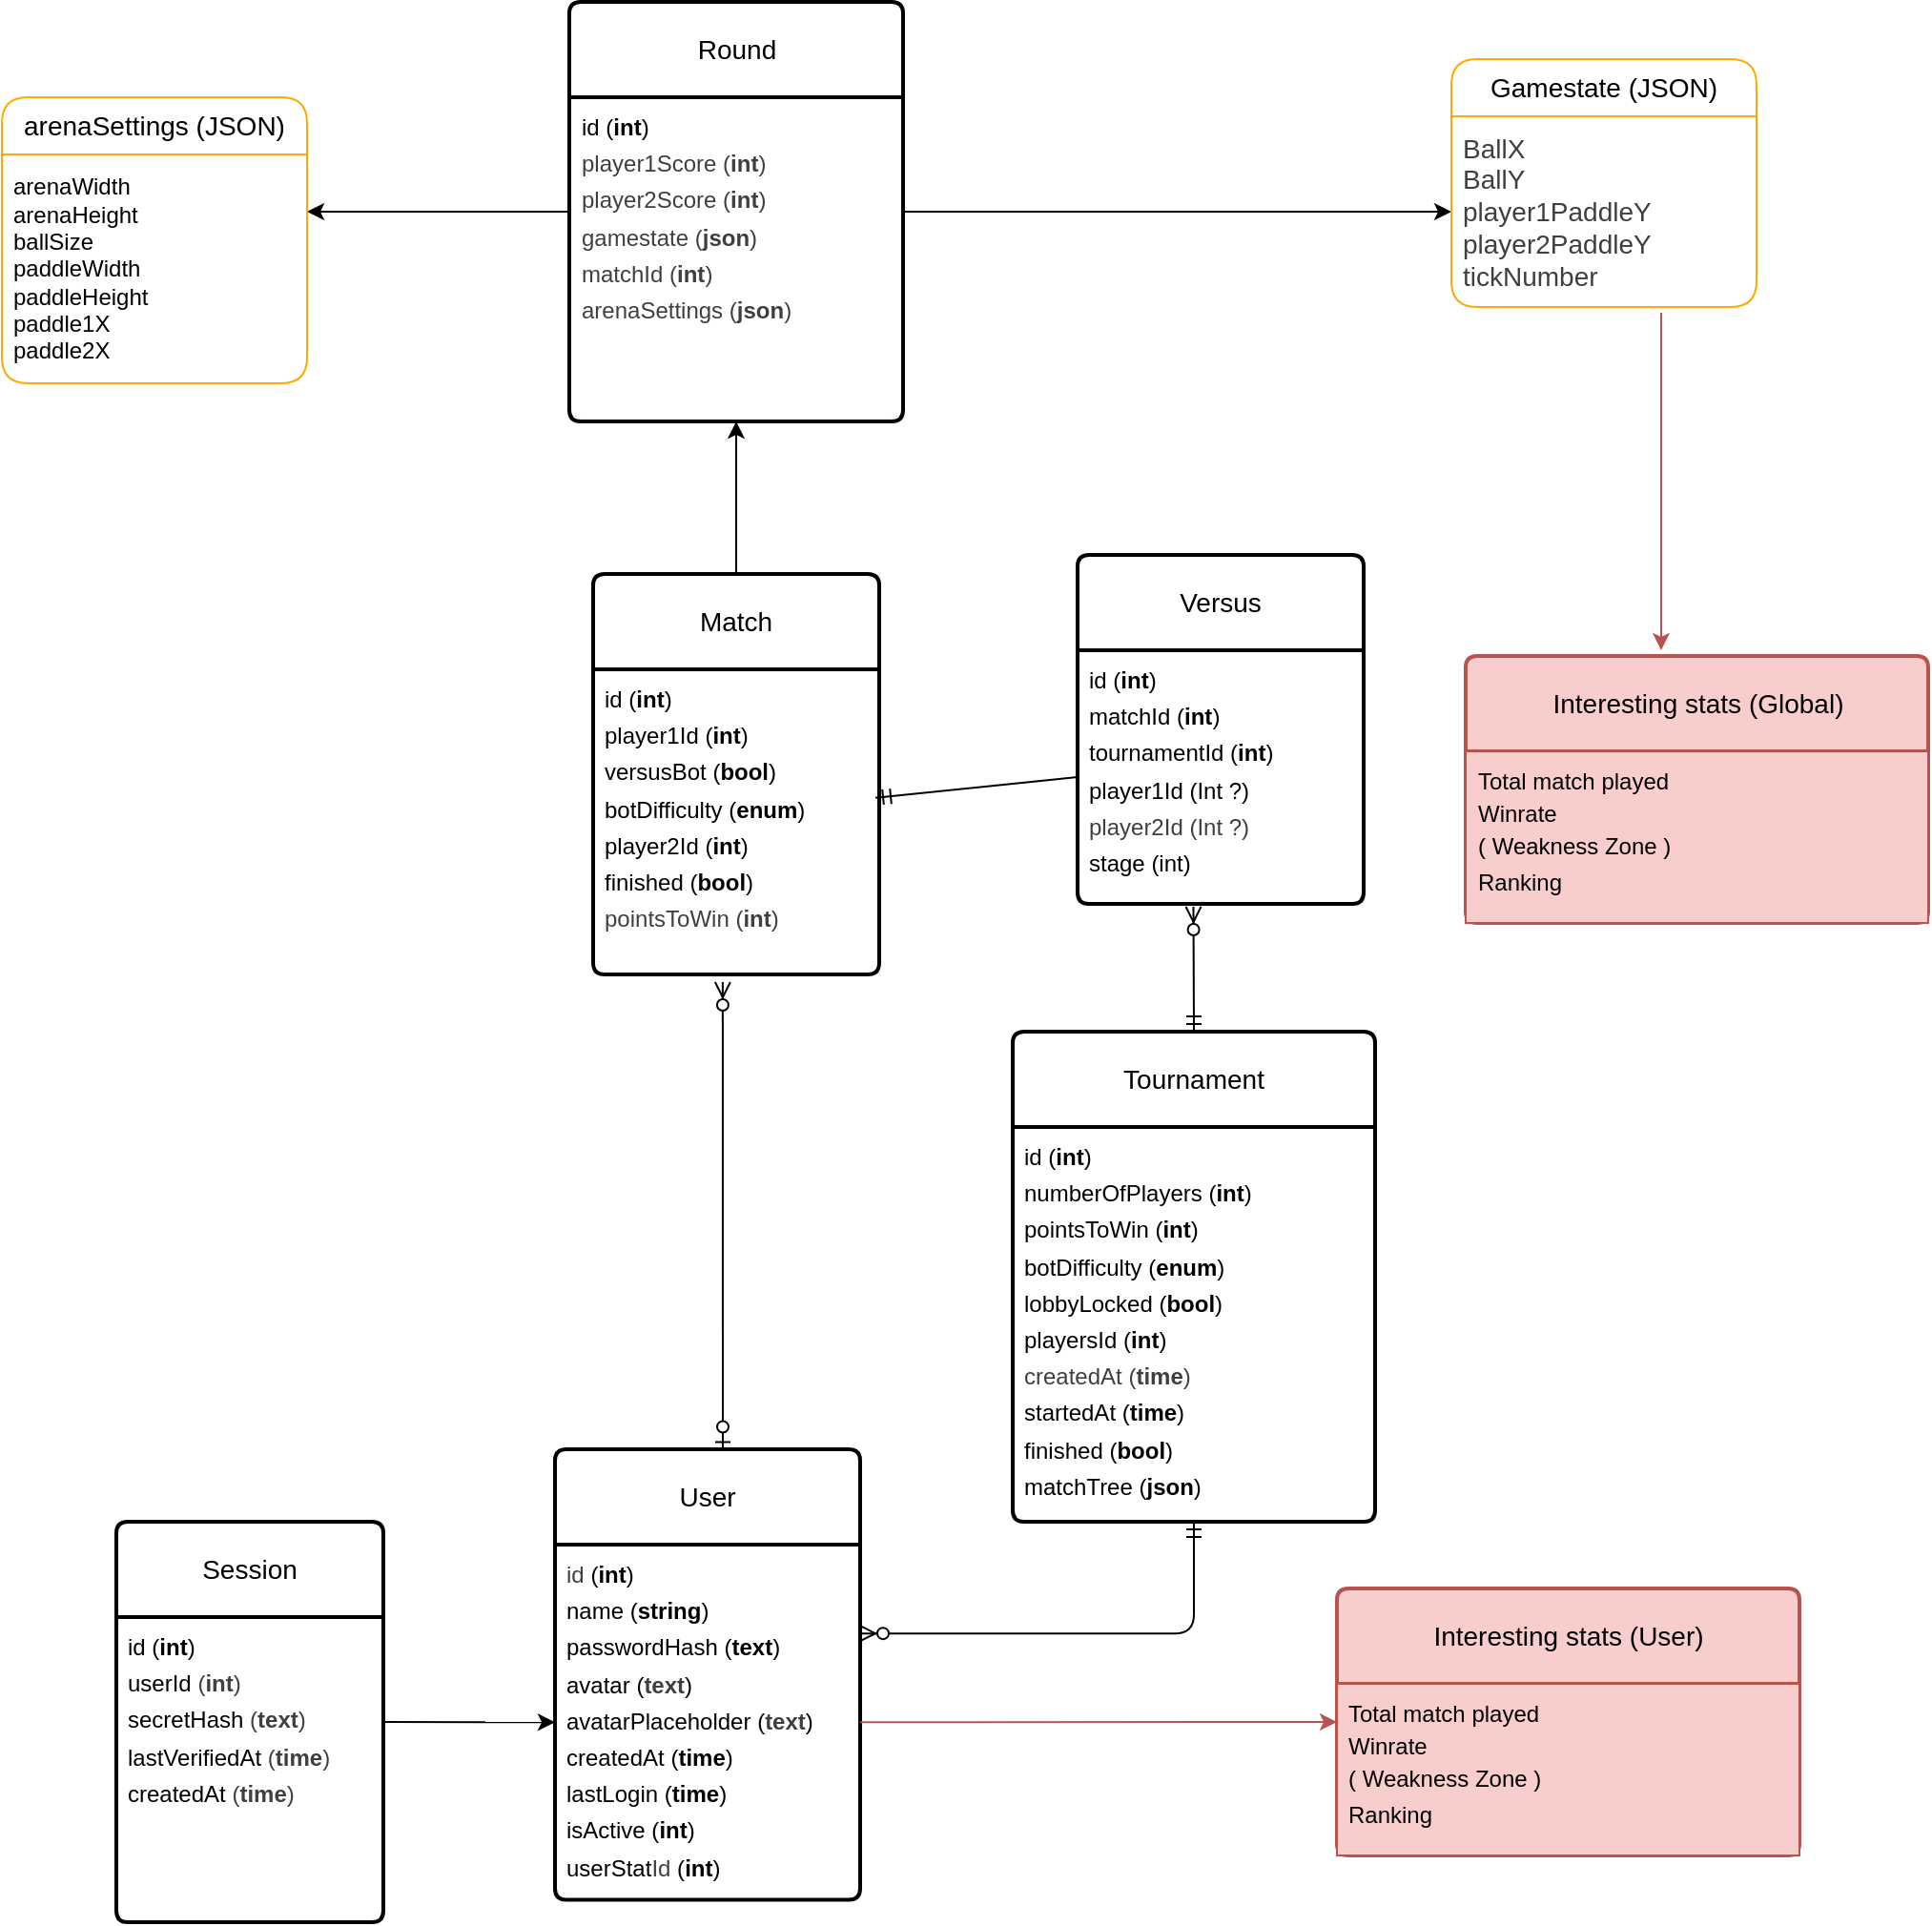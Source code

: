 <mxfile>
    <diagram id="pWp0sPiNbcPrfPBrc36k" name="Page-1">
        <mxGraphModel dx="1216" dy="1637" grid="1" gridSize="10" guides="1" tooltips="1" connect="1" arrows="1" fold="1" page="1" pageScale="1" pageWidth="850" pageHeight="1100" math="0" shadow="0">
            <root>
                <mxCell id="0"/>
                <mxCell id="1" parent="0"/>
                <mxCell id="6" value="User" style="swimlane;childLayout=stackLayout;horizontal=1;startSize=50;horizontalStack=0;rounded=1;fontSize=14;fontStyle=0;strokeWidth=2;resizeParent=0;resizeLast=1;shadow=0;dashed=0;align=center;arcSize=4;whiteSpace=wrap;html=1;" parent="1" vertex="1">
                    <mxGeometry x="-140" y="99" width="160" height="236.25" as="geometry"/>
                </mxCell>
                <mxCell id="7" value="&lt;font style=&quot;line-height: 160%; color: rgb(0, 0, 0);&quot;&gt;&lt;span style=&quot;color: rgb(63, 63, 63);&quot;&gt;id&lt;/span&gt;&amp;nbsp;&lt;font style=&quot;&quot;&gt;(&lt;b&gt;int&lt;/b&gt;)&lt;/font&gt;&lt;/font&gt;&lt;div style=&quot;line-height: 160%;&quot;&gt;&lt;font style=&quot;color: rgb(0, 0, 0);&quot;&gt;&lt;font&gt;name &lt;font&gt;(&lt;b&gt;string&lt;/b&gt;)&lt;/font&gt;&lt;br&gt;passwordHash&amp;nbsp;&lt;/font&gt;&lt;span&gt;(&lt;/span&gt;&lt;span&gt;&lt;b&gt;text&lt;/b&gt;)&lt;/span&gt;&lt;/font&gt;&lt;div&gt;&lt;font style=&quot;color: rgb(0, 0, 0);&quot;&gt;&lt;font&gt;avatar &lt;font&gt;(&lt;/font&gt;&lt;/font&gt;&lt;b style=&quot;color: rgb(63, 63, 63);&quot;&gt;text&lt;/b&gt;&lt;span style=&quot;background-color: transparent;&quot;&gt;&lt;font&gt;)&lt;/font&gt;&lt;/span&gt;&lt;/font&gt;&lt;/div&gt;&lt;div&gt;&lt;font style=&quot;color: rgb(0, 0, 0);&quot;&gt;&lt;font&gt;avatarPlaceholder&amp;nbsp;&lt;/font&gt;&lt;font&gt;&lt;font style=&quot;background-color: transparent; scrollbar-color: light-dark(#e2e2e2, #4b4b4b)&lt;br/&gt;&#x9;&#x9;&#x9;&#x9;&#x9;light-dark(#fbfbfb, var(--dark-panel-color));&quot;&gt;(&lt;/font&gt;&lt;span style=&quot;background-color: transparent; scrollbar-color: light-dark(#e2e2e2, #4b4b4b)&lt;br/&gt;&#x9;&#x9;&#x9;&#x9;&#x9;light-dark(#fbfbfb, var(--dark-panel-color));&quot;&gt;&lt;b style=&quot;color: rgb(63, 63, 63);&quot;&gt;text&lt;/b&gt;)&lt;/span&gt;&lt;/font&gt;&lt;/font&gt;&lt;/div&gt;&lt;div&gt;&lt;font style=&quot;color: rgb(0, 0, 0);&quot;&gt;createdAt (&lt;b&gt;time&lt;/b&gt;)&lt;/font&gt;&lt;/div&gt;&lt;div&gt;&lt;font style=&quot;color: rgb(0, 0, 0);&quot;&gt;lastLogin (&lt;b style=&quot;&quot;&gt;time&lt;/b&gt;)&lt;/font&gt;&lt;/div&gt;&lt;div&gt;&lt;font style=&quot;color: rgb(0, 0, 0);&quot;&gt;isActive (&lt;b&gt;int&lt;/b&gt;)&lt;/font&gt;&lt;/div&gt;&lt;div&gt;&lt;span style=&quot;background-color: transparent;&quot;&gt;userStat&lt;/span&gt;&lt;span style=&quot;color: rgb(63, 63, 63);&quot;&gt;Id&lt;/span&gt;&lt;span style=&quot;background-color: transparent;&quot;&gt;&amp;nbsp;(&lt;b&gt;int&lt;/b&gt;)&lt;/span&gt;&lt;/div&gt;&lt;/div&gt;" style="align=left;strokeColor=none;fillColor=none;spacingLeft=4;fontSize=12;verticalAlign=top;resizable=0;rotatable=0;part=1;html=1;" parent="6" vertex="1">
                    <mxGeometry y="50" width="160" height="186.25" as="geometry"/>
                </mxCell>
                <mxCell id="64" style="edgeStyle=none;html=1;entryX=0;entryY=0.5;entryDx=0;entryDy=0;" parent="1" source="15" target="7" edge="1">
                    <mxGeometry relative="1" as="geometry"/>
                </mxCell>
                <mxCell id="15" value="Session" style="swimlane;childLayout=stackLayout;horizontal=1;startSize=50;horizontalStack=0;rounded=1;fontSize=14;fontStyle=0;strokeWidth=2;resizeParent=0;resizeLast=1;shadow=0;dashed=0;align=center;arcSize=4;whiteSpace=wrap;html=1;" parent="1" vertex="1">
                    <mxGeometry x="-370" y="137" width="140" height="210" as="geometry"/>
                </mxCell>
                <mxCell id="16" value="&lt;font style=&quot;line-height: 160%;&quot;&gt;id (&lt;b&gt;int&lt;/b&gt;)&lt;/font&gt;&lt;div style=&quot;line-height: 160%;&quot;&gt;userId&amp;nbsp;&lt;span style=&quot;background-color: transparent; color: rgb(63, 63, 63);&quot;&gt;(&lt;/span&gt;&lt;b style=&quot;background-color: transparent; color: rgb(63, 63, 63); scrollbar-color: light-dark(#e2e2e2, #4b4b4b)&lt;br/&gt;&#x9;&#x9;&#x9;&#x9;&#x9;light-dark(#fbfbfb, var(--dark-panel-color));&quot;&gt;int&lt;/b&gt;&lt;span style=&quot;background-color: transparent; color: rgb(63, 63, 63);&quot;&gt;)&lt;/span&gt;&lt;/div&gt;&lt;div style=&quot;line-height: 160%;&quot;&gt;&lt;font&gt;secretHash&amp;nbsp;&lt;/font&gt;&lt;span style=&quot;color: rgb(63, 63, 63);&quot;&gt;(&lt;/span&gt;&lt;span style=&quot;color: rgb(63, 63, 63);&quot;&gt;&lt;b style=&quot;color: rgb(63, 63, 63);&quot;&gt;text&lt;/b&gt;)&lt;/span&gt;&lt;div&gt;lastVerifiedAt&amp;nbsp;&lt;span style=&quot;background-color: transparent; scrollbar-color: light-dark(#e2e2e2, #4b4b4b)&lt;br/&gt;&#x9;&#x9;&#x9;&#x9;&#x9;light-dark(#fbfbfb, var(--dark-panel-color)); color: rgb(63, 63, 63);&quot;&gt;(&lt;b&gt;time&lt;/b&gt;&lt;/span&gt;&lt;span style=&quot;background-color: transparent; scrollbar-color: light-dark(#e2e2e2, #4b4b4b)&lt;br/&gt;&#x9;&#x9;&#x9;&#x9;&#x9;light-dark(#fbfbfb, var(--dark-panel-color)); color: rgb(63, 63, 63);&quot;&gt;)&lt;/span&gt;&lt;/div&gt;&lt;div&gt;createdAt&amp;nbsp;&lt;span style=&quot;color: rgb(63, 63, 63); background-color: transparent; scrollbar-color: light-dark(#e2e2e2, #4b4b4b)&lt;br/&gt;&#x9;&#x9;&#x9;&#x9;&#x9;light-dark(#fbfbfb, var(--dark-panel-color));&quot;&gt;(&lt;b style=&quot;scrollbar-color: light-dark(#e2e2e2, #4b4b4b)&lt;br/&gt;&#x9;&#x9;&#x9;&#x9;&#x9;light-dark(#fbfbfb, var(--dark-panel-color));&quot;&gt;time&lt;/b&gt;&lt;/span&gt;&lt;span style=&quot;color: rgb(63, 63, 63); background-color: transparent; scrollbar-color: light-dark(#e2e2e2, #4b4b4b)&lt;br/&gt;&#x9;&#x9;&#x9;&#x9;&#x9;light-dark(#fbfbfb, var(--dark-panel-color));&quot;&gt;)&lt;/span&gt;&lt;/div&gt;&lt;/div&gt;" style="align=left;strokeColor=none;fillColor=none;spacingLeft=4;fontSize=12;verticalAlign=top;resizable=0;rotatable=0;part=1;html=1;" parent="15" vertex="1">
                    <mxGeometry y="50" width="140" height="160" as="geometry"/>
                </mxCell>
                <mxCell id="62" value="" style="edgeStyle=none;html=1;fillColor=#f8cecc;strokeColor=#b85450;" parent="1" edge="1">
                    <mxGeometry relative="1" as="geometry">
                        <mxPoint x="440" y="-497" as="sourcePoint"/>
                        <mxPoint x="440" y="-320" as="targetPoint"/>
                    </mxGeometry>
                </mxCell>
                <mxCell id="93" value="" style="edgeStyle=none;html=1;" parent="1" source="54" target="91" edge="1">
                    <mxGeometry relative="1" as="geometry"/>
                </mxCell>
                <mxCell id="54" value="Match" style="swimlane;childLayout=stackLayout;horizontal=1;startSize=50;horizontalStack=0;rounded=1;fontSize=14;fontStyle=0;strokeWidth=2;resizeParent=0;resizeLast=1;shadow=0;dashed=0;align=center;arcSize=4;whiteSpace=wrap;html=1;" parent="1" vertex="1">
                    <mxGeometry x="-120" y="-360" width="150" height="210" as="geometry"/>
                </mxCell>
                <mxCell id="55" value="&lt;font style=&quot;line-height: 160%;&quot;&gt;id (&lt;b&gt;int&lt;/b&gt;)&lt;/font&gt;&lt;div style=&quot;line-height: 160%;&quot;&gt;player1Id (&lt;b&gt;int&lt;/b&gt;)&lt;/div&gt;&lt;div style=&quot;line-height: 160%;&quot;&gt;versusBot (&lt;b&gt;bool&lt;/b&gt;)&lt;/div&gt;&lt;div style=&quot;line-height: 160%;&quot;&gt;botDifficulty (&lt;b&gt;enum&lt;/b&gt;)&lt;/div&gt;&lt;div style=&quot;line-height: 160%;&quot;&gt;player2Id (&lt;b&gt;int&lt;/b&gt;)&lt;/div&gt;&lt;div style=&quot;line-height: 160%;&quot;&gt;&lt;span style=&quot;background-color: transparent;&quot;&gt;finished (&lt;/span&gt;&lt;b style=&quot;background-color: transparent;&quot;&gt;bool&lt;/b&gt;&lt;span style=&quot;background-color: transparent;&quot;&gt;)&lt;/span&gt;&lt;/div&gt;&lt;div style=&quot;line-height: 160%;&quot;&gt;&lt;span style=&quot;color: rgb(63, 63, 63);&quot;&gt;pointsToWin (&lt;/span&gt;&lt;b style=&quot;color: rgb(63, 63, 63);&quot;&gt;int&lt;/b&gt;&lt;span style=&quot;color: rgb(63, 63, 63);&quot;&gt;)&lt;/span&gt;&lt;span style=&quot;background-color: transparent;&quot;&gt;&lt;/span&gt;&lt;/div&gt;" style="align=left;strokeColor=none;fillColor=none;spacingLeft=4;fontSize=12;verticalAlign=top;resizable=0;rotatable=0;part=1;html=1;" parent="54" vertex="1">
                    <mxGeometry y="50" width="150" height="160" as="geometry"/>
                </mxCell>
                <mxCell id="60" value="Interesting stats (Global)" style="swimlane;childLayout=stackLayout;horizontal=1;startSize=50;horizontalStack=0;rounded=1;fontSize=14;fontStyle=0;strokeWidth=2;resizeParent=0;resizeLast=1;shadow=0;dashed=0;align=center;arcSize=4;whiteSpace=wrap;html=1;fillColor=#f8cecc;strokeColor=#b85450;" parent="1" vertex="1">
                    <mxGeometry x="337.5" y="-317" width="242.5" height="140" as="geometry">
                        <mxRectangle x="190" y="420" width="70" height="50" as="alternateBounds"/>
                    </mxGeometry>
                </mxCell>
                <mxCell id="61" value="&lt;div style=&quot;line-height: 160%;&quot;&gt;&lt;span&gt;&lt;font&gt;Total match played&lt;/font&gt;&lt;/span&gt;&lt;/div&gt;&lt;font&gt;Winrate&lt;/font&gt;&lt;div style=&quot;line-height: 160%;&quot;&gt;&lt;font&gt;( Weakness Zone )&lt;/font&gt;&lt;/div&gt;&lt;div style=&quot;line-height: 160%;&quot;&gt;&lt;font&gt;Ranking&lt;/font&gt;&lt;/div&gt;" style="align=left;strokeColor=#b85450;fillColor=#f8cecc;spacingLeft=4;fontSize=12;verticalAlign=top;resizable=0;rotatable=0;part=1;html=1;" parent="60" vertex="1">
                    <mxGeometry y="50" width="242.5" height="90" as="geometry"/>
                </mxCell>
                <mxCell id="70" value="" style="fontSize=12;html=1;endArrow=ERzeroToMany;startArrow=ERzeroToOne;entryX=0.453;entryY=1.025;entryDx=0;entryDy=0;entryPerimeter=0;exitX=0.55;exitY=0.001;exitDx=0;exitDy=0;exitPerimeter=0;" parent="1" source="6" target="55" edge="1">
                    <mxGeometry width="100" height="100" relative="1" as="geometry">
                        <mxPoint x="40" y="220" as="sourcePoint"/>
                        <mxPoint x="140" y="120" as="targetPoint"/>
                    </mxGeometry>
                </mxCell>
                <mxCell id="71" value="Tournament" style="swimlane;childLayout=stackLayout;horizontal=1;startSize=50;horizontalStack=0;rounded=1;fontSize=14;fontStyle=0;strokeWidth=2;resizeParent=0;resizeLast=1;shadow=0;dashed=0;align=center;arcSize=4;whiteSpace=wrap;html=1;" parent="1" vertex="1">
                    <mxGeometry x="100" y="-120" width="190" height="257" as="geometry"/>
                </mxCell>
                <mxCell id="72" value="id (&lt;b style=&quot;line-height: 160%;&quot;&gt;int&lt;/b&gt;)&lt;div style=&quot;line-height: 160%;&quot;&gt;numberOfPlayers (&lt;b&gt;int&lt;/b&gt;)&lt;/div&gt;&lt;div style=&quot;line-height: 160%;&quot;&gt;pointsToWin (&lt;b&gt;int&lt;/b&gt;)&lt;/div&gt;&lt;div style=&quot;line-height: 160%;&quot;&gt;botDifficulty (&lt;b&gt;enum&lt;/b&gt;)&lt;/div&gt;&lt;div style=&quot;line-height: 160%;&quot;&gt;lobbyLocked (&lt;b&gt;bool&lt;/b&gt;)&lt;/div&gt;&lt;div style=&quot;line-height: 160%;&quot;&gt;playersId (&lt;b&gt;int&lt;/b&gt;)&lt;/div&gt;&lt;div style=&quot;line-height: 160%;&quot;&gt;&lt;span style=&quot;color: rgb(63, 63, 63);&quot;&gt;createdAt (&lt;/span&gt;&lt;b style=&quot;color: rgb(63, 63, 63);&quot;&gt;time&lt;/b&gt;&lt;span style=&quot;color: rgb(63, 63, 63);&quot;&gt;)&lt;/span&gt;&lt;/div&gt;&lt;div style=&quot;line-height: 160%;&quot;&gt;startedAt (&lt;b&gt;time&lt;/b&gt;)&lt;/div&gt;&lt;div style=&quot;line-height: 160%;&quot;&gt;finished (&lt;b&gt;bool&lt;/b&gt;)&lt;/div&gt;&lt;div style=&quot;line-height: 160%;&quot;&gt;matchTree (&lt;b&gt;json&lt;/b&gt;)&lt;/div&gt;" style="align=left;strokeColor=none;fillColor=none;spacingLeft=4;fontSize=12;verticalAlign=top;resizable=0;rotatable=0;part=1;html=1;" parent="71" vertex="1">
                    <mxGeometry y="50" width="190" height="207" as="geometry"/>
                </mxCell>
                <mxCell id="79" value="" style="edgeStyle=orthogonalEdgeStyle;fontSize=12;html=1;endArrow=ERzeroToMany;startArrow=ERmandOne;exitX=0.5;exitY=1;exitDx=0;exitDy=0;entryX=1;entryY=0.25;entryDx=0;entryDy=0;" parent="1" source="72" target="7" edge="1">
                    <mxGeometry width="100" height="100" relative="1" as="geometry">
                        <mxPoint x="330" y="260" as="sourcePoint"/>
                        <mxPoint x="430" y="160" as="targetPoint"/>
                    </mxGeometry>
                </mxCell>
                <mxCell id="80" value="" style="fontSize=12;html=1;endArrow=ERzeroToMany;startArrow=ERmandOne;exitX=0.5;exitY=0;exitDx=0;exitDy=0;entryX=0.405;entryY=1.011;entryDx=0;entryDy=0;entryPerimeter=0;" parent="1" source="71" target="107" edge="1">
                    <mxGeometry width="100" height="100" relative="1" as="geometry">
                        <mxPoint x="290" y="260" as="sourcePoint"/>
                        <mxPoint x="390" y="160" as="targetPoint"/>
                    </mxGeometry>
                </mxCell>
                <mxCell id="102" value="" style="edgeStyle=none;html=1;entryX=0;entryY=0.5;entryDx=0;entryDy=0;" parent="1" source="91" target="124" edge="1">
                    <mxGeometry relative="1" as="geometry">
                        <mxPoint x="220" y="-550.0" as="targetPoint"/>
                    </mxGeometry>
                </mxCell>
                <mxCell id="114" value="" style="edgeStyle=none;html=1;" parent="1" source="91" edge="1">
                    <mxGeometry relative="1" as="geometry">
                        <mxPoint x="-270" y="-550" as="targetPoint"/>
                    </mxGeometry>
                </mxCell>
                <mxCell id="91" value="Round" style="swimlane;childLayout=stackLayout;horizontal=1;startSize=50;horizontalStack=0;rounded=1;fontSize=14;fontStyle=0;strokeWidth=2;resizeParent=0;resizeLast=1;shadow=0;dashed=0;align=center;arcSize=4;whiteSpace=wrap;html=1;" parent="1" vertex="1">
                    <mxGeometry x="-132.5" y="-660" width="175" height="220" as="geometry"/>
                </mxCell>
                <mxCell id="92" value="&lt;div style=&quot;line-height: 160%;&quot;&gt;id (&lt;b&gt;int&lt;/b&gt;)&lt;div&gt;&lt;div style=&quot;color: rgb(63, 63, 63);&quot;&gt;player1Score (&lt;b&gt;int&lt;/b&gt;)&lt;/div&gt;&lt;div style=&quot;color: rgb(63, 63, 63);&quot;&gt;player2Score (&lt;b&gt;int&lt;/b&gt;)&lt;/div&gt;&lt;/div&gt;&lt;div style=&quot;color: rgb(63, 63, 63);&quot;&gt;gamestate (&lt;b&gt;json&lt;/b&gt;)&lt;/div&gt;&lt;div style=&quot;color: rgb(63, 63, 63);&quot;&gt;&lt;span style=&quot;color: rgb(63, 63, 63);&quot;&gt;matchId (&lt;/span&gt;&lt;b style=&quot;color: rgb(63, 63, 63);&quot;&gt;int&lt;/b&gt;&lt;span style=&quot;color: rgb(63, 63, 63);&quot;&gt;)&lt;/span&gt;&lt;/div&gt;&lt;div style=&quot;color: rgb(63, 63, 63);&quot;&gt;&lt;span style=&quot;color: rgb(63, 63, 63);&quot;&gt;arenaSettings (&lt;b&gt;json&lt;/b&gt;)&lt;/span&gt;&lt;/div&gt;&lt;/div&gt;" style="align=left;strokeColor=none;fillColor=none;spacingLeft=4;fontSize=12;verticalAlign=top;resizable=0;rotatable=0;part=1;html=1;" parent="91" vertex="1">
                    <mxGeometry y="50" width="175" height="170" as="geometry"/>
                </mxCell>
                <mxCell id="106" value="Versus" style="swimlane;childLayout=stackLayout;horizontal=1;startSize=50;horizontalStack=0;rounded=1;fontSize=14;fontStyle=0;strokeWidth=2;resizeParent=0;resizeLast=1;shadow=0;dashed=0;align=center;arcSize=4;whiteSpace=wrap;html=1;" parent="1" vertex="1">
                    <mxGeometry x="134" y="-370" width="150" height="183" as="geometry"/>
                </mxCell>
                <mxCell id="107" value="&lt;font style=&quot;line-height: 160%;&quot;&gt;id (&lt;b&gt;int&lt;/b&gt;)&lt;/font&gt;&lt;div style=&quot;line-height: 160%;&quot;&gt;matchId (&lt;b&gt;int&lt;/b&gt;)&lt;/div&gt;&lt;div style=&quot;line-height: 160%;&quot;&gt;tournamentId (&lt;b&gt;int&lt;/b&gt;&lt;span style=&quot;background-color: transparent;&quot;&gt;)&lt;/span&gt;&lt;/div&gt;&lt;div style=&quot;line-height: 160%;&quot;&gt;&lt;span style=&quot;background-color: transparent;&quot;&gt;player1Id (Int ?)&lt;/span&gt;&lt;/div&gt;&lt;div style=&quot;line-height: 160%;&quot;&gt;&lt;span style=&quot;color: rgb(63, 63, 63);&quot;&gt;player2Id (Int ?)&lt;/span&gt;&lt;span style=&quot;background-color: transparent;&quot;&gt;&lt;/span&gt;&lt;/div&gt;&lt;div style=&quot;line-height: 160%;&quot;&gt;&lt;span style=&quot;background-color: transparent;&quot;&gt;stage (int)&lt;/span&gt;&lt;/div&gt;" style="align=left;strokeColor=none;fillColor=none;spacingLeft=4;fontSize=12;verticalAlign=top;resizable=0;rotatable=0;part=1;html=1;" parent="106" vertex="1">
                    <mxGeometry y="50" width="150" height="133" as="geometry"/>
                </mxCell>
                <mxCell id="110" value="" style="fontSize=12;html=1;endArrow=ERmandOne;entryX=0.987;entryY=0.421;entryDx=0;entryDy=0;entryPerimeter=0;exitX=0;exitY=0.5;exitDx=0;exitDy=0;" parent="1" target="55" edge="1" source="107">
                    <mxGeometry width="100" height="100" relative="1" as="geometry">
                        <mxPoint x="129" y="-254" as="sourcePoint"/>
                        <mxPoint x="260" y="-180" as="targetPoint"/>
                    </mxGeometry>
                </mxCell>
                <mxCell id="117" value="&lt;span style=&quot;color: rgb(0, 0, 0); font-size: 14px;&quot;&gt;arenaSettings (JSON)&lt;/span&gt;" style="swimlane;fontStyle=0;childLayout=stackLayout;horizontal=1;startSize=30;horizontalStack=0;resizeParent=1;resizeParentMax=0;resizeLast=0;collapsible=1;marginBottom=0;whiteSpace=wrap;html=1;rounded=1;shadow=0;glass=0;swimlaneLine=1;strokeColor=#FFAA00;" parent="1" vertex="1">
                    <mxGeometry x="-430" y="-610" width="160" height="150" as="geometry"/>
                </mxCell>
                <mxCell id="120" value="&lt;span style=&quot;color: rgb(0, 0, 0); text-wrap-mode: nowrap;&quot;&gt;arenaWidth&lt;/span&gt;&lt;div style=&quot;text-wrap-mode: nowrap;&quot;&gt;arenaHeight&lt;/div&gt;&lt;div style=&quot;text-wrap-mode: nowrap;&quot;&gt;ballSize&lt;/div&gt;&lt;div style=&quot;text-wrap-mode: nowrap;&quot;&gt;paddleWidth&lt;/div&gt;&lt;div style=&quot;text-wrap-mode: nowrap;&quot;&gt;paddleHeight&lt;/div&gt;&lt;div style=&quot;text-wrap-mode: nowrap;&quot;&gt;paddle1X&lt;/div&gt;&lt;div style=&quot;text-wrap-mode: nowrap;&quot;&gt;paddle2X&lt;/div&gt;" style="text;strokeColor=none;fillColor=none;align=left;verticalAlign=middle;spacingLeft=4;spacingRight=4;overflow=hidden;points=[[0,0.5],[1,0.5]];portConstraint=eastwest;rotatable=0;whiteSpace=wrap;html=1;" parent="117" vertex="1">
                    <mxGeometry y="30" width="160" height="120" as="geometry"/>
                </mxCell>
                <mxCell id="121" value="Interesting stats (User)" style="swimlane;childLayout=stackLayout;horizontal=1;startSize=50;horizontalStack=0;rounded=1;fontSize=14;fontStyle=0;strokeWidth=2;resizeParent=0;resizeLast=1;shadow=0;dashed=0;align=center;arcSize=4;whiteSpace=wrap;html=1;fillColor=#f8cecc;strokeColor=#b85450;" parent="1" vertex="1">
                    <mxGeometry x="270" y="172" width="242.5" height="140" as="geometry">
                        <mxRectangle x="190" y="420" width="70" height="50" as="alternateBounds"/>
                    </mxGeometry>
                </mxCell>
                <mxCell id="122" value="&lt;div style=&quot;line-height: 160%;&quot;&gt;&lt;span&gt;&lt;font&gt;Total match played&lt;/font&gt;&lt;/span&gt;&lt;/div&gt;&lt;font&gt;Winrate&lt;/font&gt;&lt;div style=&quot;line-height: 160%;&quot;&gt;&lt;font&gt;( Weakness Zone )&lt;/font&gt;&lt;/div&gt;&lt;div style=&quot;line-height: 160%;&quot;&gt;&lt;font&gt;Ranking&lt;/font&gt;&lt;/div&gt;" style="align=left;strokeColor=#b85450;fillColor=#f8cecc;spacingLeft=4;fontSize=12;verticalAlign=top;resizable=0;rotatable=0;part=1;html=1;" parent="121" vertex="1">
                    <mxGeometry y="50" width="242.5" height="90" as="geometry"/>
                </mxCell>
                <mxCell id="123" value="&lt;span style=&quot;color: rgb(0, 0, 0); font-size: 14px;&quot;&gt;Gamestate (JSON)&lt;/span&gt;" style="swimlane;fontStyle=0;childLayout=stackLayout;horizontal=1;startSize=30;horizontalStack=0;resizeParent=1;resizeParentMax=0;resizeLast=0;collapsible=1;marginBottom=0;whiteSpace=wrap;html=1;rounded=1;shadow=0;glass=0;swimlaneLine=1;strokeColor=#FFAA00;" parent="1" vertex="1">
                    <mxGeometry x="330" y="-630" width="160" height="130" as="geometry"/>
                </mxCell>
                <mxCell id="124" value="&lt;div&gt;&lt;span style=&quot;font-size: 14px; text-wrap-mode: nowrap; background-color: transparent; color: rgb(63, 63, 63);&quot;&gt;BallX&lt;/span&gt;&lt;/div&gt;&lt;div&gt;&lt;span style=&quot;font-size: 14px; text-wrap-mode: nowrap; background-color: transparent; color: rgb(63, 63, 63);&quot;&gt;BallY&lt;/span&gt;&lt;/div&gt;&lt;div&gt;&lt;span style=&quot;font-size: 14px; text-wrap-mode: nowrap; background-color: transparent; color: rgb(63, 63, 63);&quot;&gt;player1PaddleY&lt;/span&gt;&lt;/div&gt;&lt;div&gt;&lt;span style=&quot;font-size: 14px; text-wrap-mode: nowrap; background-color: transparent; color: rgb(63, 63, 63);&quot;&gt;player2PaddleY&lt;/span&gt;&lt;/div&gt;&lt;div&gt;&lt;span style=&quot;color: rgb(63, 63, 63); font-size: 14px; text-align: center; background-color: transparent;&quot;&gt;tickNumber&lt;/span&gt;&lt;/div&gt;" style="text;strokeColor=none;fillColor=none;align=left;verticalAlign=middle;spacingLeft=4;spacingRight=4;overflow=hidden;points=[[0,0.5],[1,0.5]];portConstraint=eastwest;rotatable=0;whiteSpace=wrap;html=1;" parent="123" vertex="1">
                    <mxGeometry y="30" width="160" height="100" as="geometry"/>
                </mxCell>
                <mxCell id="126" style="edgeStyle=none;html=1;entryX=0;entryY=0.5;entryDx=0;entryDy=0;fillColor=#f8cecc;strokeColor=#b85450;" parent="1" source="7" target="121" edge="1">
                    <mxGeometry relative="1" as="geometry"/>
                </mxCell>
            </root>
        </mxGraphModel>
    </diagram>
</mxfile>